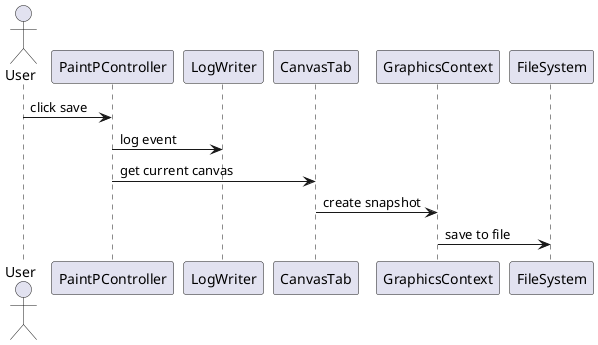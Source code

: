 @startuml
actor User
User -> PaintPController: click save
PaintPController -> LogWriter: log event
PaintPController -> CanvasTab: get current canvas
CanvasTab -> GraphicsContext: create snapshot
GraphicsContext -> FileSystem: save to file
@enduml
